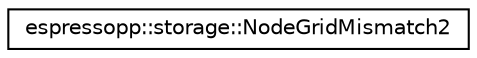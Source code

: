 digraph G
{
  edge [fontname="Helvetica",fontsize="10",labelfontname="Helvetica",labelfontsize="10"];
  node [fontname="Helvetica",fontsize="10",shape=record];
  rankdir="LR";
  Node1 [label="espressopp::storage::NodeGridMismatch2",height=0.2,width=0.4,color="black", fillcolor="white", style="filled",URL="$classespressopp_1_1storage_1_1NodeGridMismatch2.html"];
}
